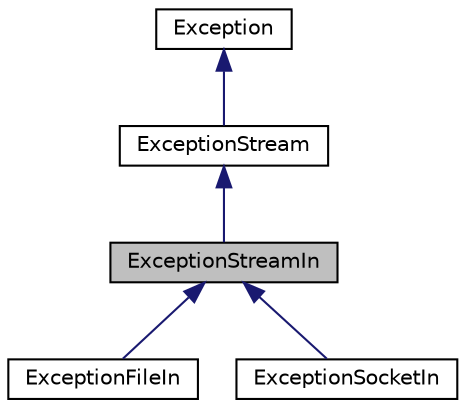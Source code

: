 digraph "ExceptionStreamIn"
{
  edge [fontname="Helvetica",fontsize="10",labelfontname="Helvetica",labelfontsize="10"];
  node [fontname="Helvetica",fontsize="10",shape=record];
  Node0 [label="ExceptionStreamIn",height=0.2,width=0.4,color="black", fillcolor="grey75", style="filled", fontcolor="black"];
  Node1 -> Node0 [dir="back",color="midnightblue",fontsize="10",style="solid",fontname="Helvetica"];
  Node1 [label="ExceptionStream",height=0.2,width=0.4,color="black", fillcolor="white", style="filled",URL="$classevo_1_1_exception_stream.html",tooltip="Base stream exception for all stream errors, see Exception. "];
  Node2 -> Node1 [dir="back",color="midnightblue",fontsize="10",style="solid",fontname="Helvetica"];
  Node2 [label="Exception",height=0.2,width=0.4,color="black", fillcolor="white", style="filled",URL="$classevo_1_1_exception.html",tooltip="Evo base exception class. "];
  Node0 -> Node3 [dir="back",color="midnightblue",fontsize="10",style="solid",fontname="Helvetica"];
  Node3 [label="ExceptionFileIn",height=0.2,width=0.4,color="black", fillcolor="white", style="filled",URL="$classevo_1_1_exception_file_in.html",tooltip="File input stream exception for file read errors, see Exception. "];
  Node0 -> Node4 [dir="back",color="midnightblue",fontsize="10",style="solid",fontname="Helvetica"];
  Node4 [label="ExceptionSocketIn",height=0.2,width=0.4,color="black", fillcolor="white", style="filled",URL="$classevo_1_1_exception_socket_in.html",tooltip="Socket input stream exception for socket read errors, see Exception. "];
}
